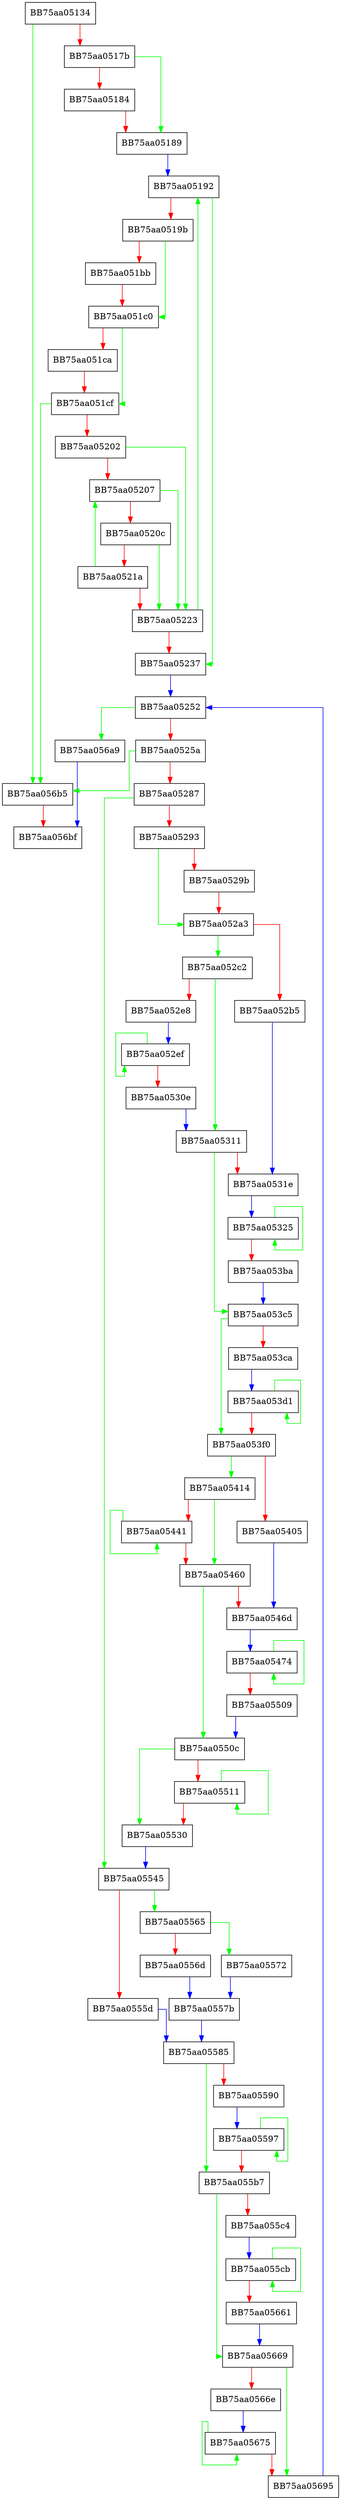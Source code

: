 digraph PeStaticRegion {
  node [shape="box"];
  graph [splines=ortho];
  BB75aa05134 -> BB75aa056b5 [color="green"];
  BB75aa05134 -> BB75aa0517b [color="red"];
  BB75aa0517b -> BB75aa05189 [color="green"];
  BB75aa0517b -> BB75aa05184 [color="red"];
  BB75aa05184 -> BB75aa05189 [color="red"];
  BB75aa05189 -> BB75aa05192 [color="blue"];
  BB75aa05192 -> BB75aa05237 [color="green"];
  BB75aa05192 -> BB75aa0519b [color="red"];
  BB75aa0519b -> BB75aa051c0 [color="green"];
  BB75aa0519b -> BB75aa051bb [color="red"];
  BB75aa051bb -> BB75aa051c0 [color="red"];
  BB75aa051c0 -> BB75aa051cf [color="green"];
  BB75aa051c0 -> BB75aa051ca [color="red"];
  BB75aa051ca -> BB75aa051cf [color="red"];
  BB75aa051cf -> BB75aa056b5 [color="green"];
  BB75aa051cf -> BB75aa05202 [color="red"];
  BB75aa05202 -> BB75aa05223 [color="green"];
  BB75aa05202 -> BB75aa05207 [color="red"];
  BB75aa05207 -> BB75aa05223 [color="green"];
  BB75aa05207 -> BB75aa0520c [color="red"];
  BB75aa0520c -> BB75aa05223 [color="green"];
  BB75aa0520c -> BB75aa0521a [color="red"];
  BB75aa0521a -> BB75aa05207 [color="green"];
  BB75aa0521a -> BB75aa05223 [color="red"];
  BB75aa05223 -> BB75aa05192 [color="green"];
  BB75aa05223 -> BB75aa05237 [color="red"];
  BB75aa05237 -> BB75aa05252 [color="blue"];
  BB75aa05252 -> BB75aa056a9 [color="green"];
  BB75aa05252 -> BB75aa0525a [color="red"];
  BB75aa0525a -> BB75aa056b5 [color="green"];
  BB75aa0525a -> BB75aa05287 [color="red"];
  BB75aa05287 -> BB75aa05545 [color="green"];
  BB75aa05287 -> BB75aa05293 [color="red"];
  BB75aa05293 -> BB75aa052a3 [color="green"];
  BB75aa05293 -> BB75aa0529b [color="red"];
  BB75aa0529b -> BB75aa052a3 [color="red"];
  BB75aa052a3 -> BB75aa052c2 [color="green"];
  BB75aa052a3 -> BB75aa052b5 [color="red"];
  BB75aa052b5 -> BB75aa0531e [color="blue"];
  BB75aa052c2 -> BB75aa05311 [color="green"];
  BB75aa052c2 -> BB75aa052e8 [color="red"];
  BB75aa052e8 -> BB75aa052ef [color="blue"];
  BB75aa052ef -> BB75aa052ef [color="green"];
  BB75aa052ef -> BB75aa0530e [color="red"];
  BB75aa0530e -> BB75aa05311 [color="blue"];
  BB75aa05311 -> BB75aa053c5 [color="green"];
  BB75aa05311 -> BB75aa0531e [color="red"];
  BB75aa0531e -> BB75aa05325 [color="blue"];
  BB75aa05325 -> BB75aa05325 [color="green"];
  BB75aa05325 -> BB75aa053ba [color="red"];
  BB75aa053ba -> BB75aa053c5 [color="blue"];
  BB75aa053c5 -> BB75aa053f0 [color="green"];
  BB75aa053c5 -> BB75aa053ca [color="red"];
  BB75aa053ca -> BB75aa053d1 [color="blue"];
  BB75aa053d1 -> BB75aa053d1 [color="green"];
  BB75aa053d1 -> BB75aa053f0 [color="red"];
  BB75aa053f0 -> BB75aa05414 [color="green"];
  BB75aa053f0 -> BB75aa05405 [color="red"];
  BB75aa05405 -> BB75aa0546d [color="blue"];
  BB75aa05414 -> BB75aa05460 [color="green"];
  BB75aa05414 -> BB75aa05441 [color="red"];
  BB75aa05441 -> BB75aa05441 [color="green"];
  BB75aa05441 -> BB75aa05460 [color="red"];
  BB75aa05460 -> BB75aa0550c [color="green"];
  BB75aa05460 -> BB75aa0546d [color="red"];
  BB75aa0546d -> BB75aa05474 [color="blue"];
  BB75aa05474 -> BB75aa05474 [color="green"];
  BB75aa05474 -> BB75aa05509 [color="red"];
  BB75aa05509 -> BB75aa0550c [color="blue"];
  BB75aa0550c -> BB75aa05530 [color="green"];
  BB75aa0550c -> BB75aa05511 [color="red"];
  BB75aa05511 -> BB75aa05511 [color="green"];
  BB75aa05511 -> BB75aa05530 [color="red"];
  BB75aa05530 -> BB75aa05545 [color="blue"];
  BB75aa05545 -> BB75aa05565 [color="green"];
  BB75aa05545 -> BB75aa0555d [color="red"];
  BB75aa0555d -> BB75aa05585 [color="blue"];
  BB75aa05565 -> BB75aa05572 [color="green"];
  BB75aa05565 -> BB75aa0556d [color="red"];
  BB75aa0556d -> BB75aa0557b [color="blue"];
  BB75aa05572 -> BB75aa0557b [color="blue"];
  BB75aa0557b -> BB75aa05585 [color="blue"];
  BB75aa05585 -> BB75aa055b7 [color="green"];
  BB75aa05585 -> BB75aa05590 [color="red"];
  BB75aa05590 -> BB75aa05597 [color="blue"];
  BB75aa05597 -> BB75aa05597 [color="green"];
  BB75aa05597 -> BB75aa055b7 [color="red"];
  BB75aa055b7 -> BB75aa05669 [color="green"];
  BB75aa055b7 -> BB75aa055c4 [color="red"];
  BB75aa055c4 -> BB75aa055cb [color="blue"];
  BB75aa055cb -> BB75aa055cb [color="green"];
  BB75aa055cb -> BB75aa05661 [color="red"];
  BB75aa05661 -> BB75aa05669 [color="blue"];
  BB75aa05669 -> BB75aa05695 [color="green"];
  BB75aa05669 -> BB75aa0566e [color="red"];
  BB75aa0566e -> BB75aa05675 [color="blue"];
  BB75aa05675 -> BB75aa05675 [color="green"];
  BB75aa05675 -> BB75aa05695 [color="red"];
  BB75aa05695 -> BB75aa05252 [color="blue"];
  BB75aa056a9 -> BB75aa056bf [color="blue"];
  BB75aa056b5 -> BB75aa056bf [color="red"];
}